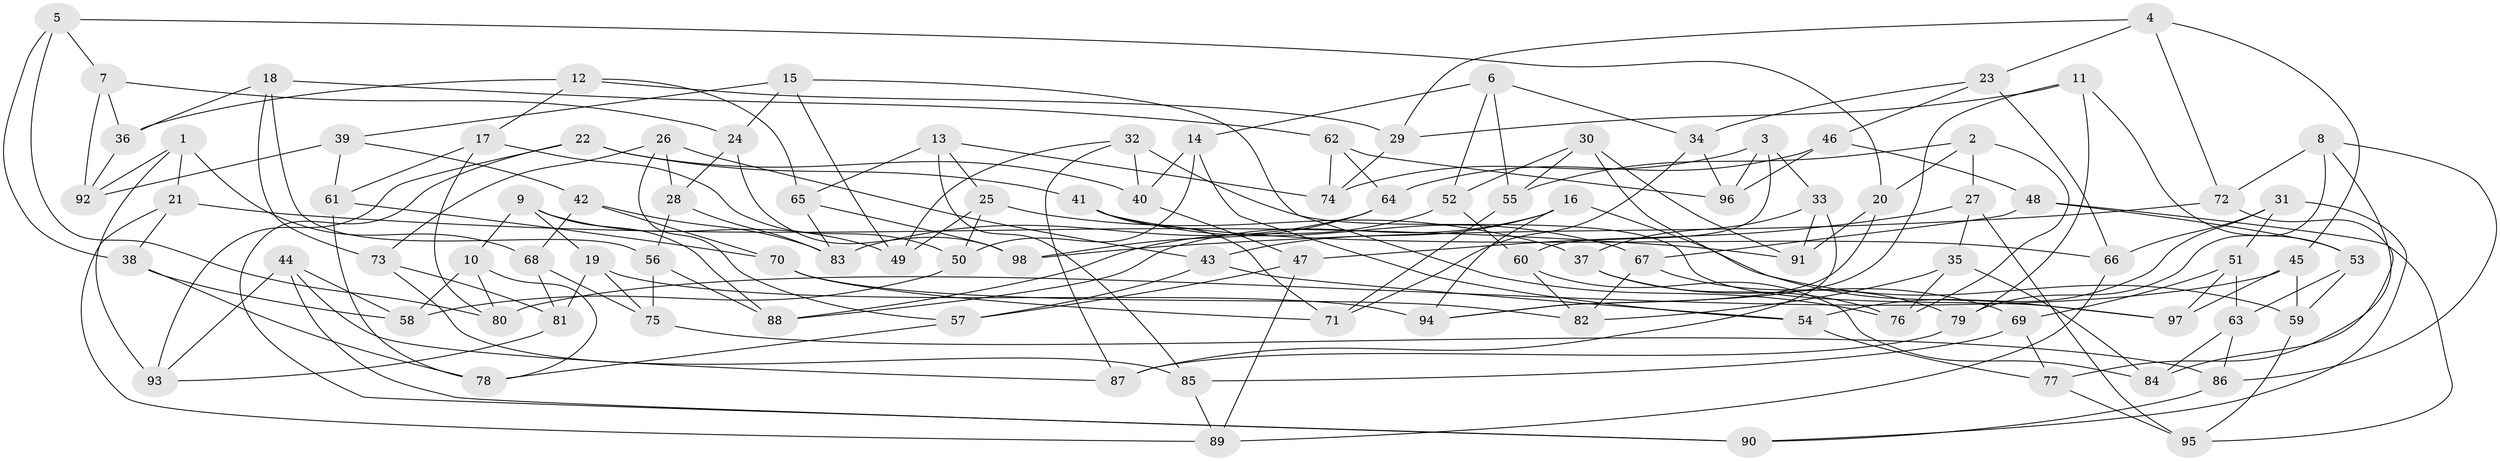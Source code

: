 // coarse degree distribution, {5: 0.13793103448275862, 4: 0.5862068965517241, 3: 0.08620689655172414, 7: 0.034482758620689655, 8: 0.06896551724137931, 9: 0.05172413793103448, 6: 0.034482758620689655}
// Generated by graph-tools (version 1.1) at 2025/04/03/04/25 22:04:00]
// undirected, 98 vertices, 196 edges
graph export_dot {
graph [start="1"]
  node [color=gray90,style=filled];
  1;
  2;
  3;
  4;
  5;
  6;
  7;
  8;
  9;
  10;
  11;
  12;
  13;
  14;
  15;
  16;
  17;
  18;
  19;
  20;
  21;
  22;
  23;
  24;
  25;
  26;
  27;
  28;
  29;
  30;
  31;
  32;
  33;
  34;
  35;
  36;
  37;
  38;
  39;
  40;
  41;
  42;
  43;
  44;
  45;
  46;
  47;
  48;
  49;
  50;
  51;
  52;
  53;
  54;
  55;
  56;
  57;
  58;
  59;
  60;
  61;
  62;
  63;
  64;
  65;
  66;
  67;
  68;
  69;
  70;
  71;
  72;
  73;
  74;
  75;
  76;
  77;
  78;
  79;
  80;
  81;
  82;
  83;
  84;
  85;
  86;
  87;
  88;
  89;
  90;
  91;
  92;
  93;
  94;
  95;
  96;
  97;
  98;
  1 -- 93;
  1 -- 92;
  1 -- 68;
  1 -- 21;
  2 -- 20;
  2 -- 76;
  2 -- 27;
  2 -- 55;
  3 -- 96;
  3 -- 60;
  3 -- 74;
  3 -- 33;
  4 -- 23;
  4 -- 72;
  4 -- 45;
  4 -- 29;
  5 -- 20;
  5 -- 38;
  5 -- 7;
  5 -- 80;
  6 -- 55;
  6 -- 52;
  6 -- 14;
  6 -- 34;
  7 -- 92;
  7 -- 24;
  7 -- 36;
  8 -- 77;
  8 -- 72;
  8 -- 79;
  8 -- 86;
  9 -- 49;
  9 -- 88;
  9 -- 10;
  9 -- 19;
  10 -- 78;
  10 -- 58;
  10 -- 80;
  11 -- 29;
  11 -- 53;
  11 -- 94;
  11 -- 79;
  12 -- 17;
  12 -- 36;
  12 -- 29;
  12 -- 65;
  13 -- 25;
  13 -- 74;
  13 -- 65;
  13 -- 85;
  14 -- 54;
  14 -- 50;
  14 -- 40;
  15 -- 39;
  15 -- 49;
  15 -- 24;
  15 -- 76;
  16 -- 43;
  16 -- 88;
  16 -- 94;
  16 -- 59;
  17 -- 50;
  17 -- 80;
  17 -- 61;
  18 -- 62;
  18 -- 73;
  18 -- 56;
  18 -- 36;
  19 -- 94;
  19 -- 75;
  19 -- 81;
  20 -- 91;
  20 -- 94;
  21 -- 89;
  21 -- 91;
  21 -- 38;
  22 -- 41;
  22 -- 93;
  22 -- 40;
  22 -- 90;
  23 -- 46;
  23 -- 66;
  23 -- 34;
  24 -- 28;
  24 -- 98;
  25 -- 49;
  25 -- 50;
  25 -- 37;
  26 -- 73;
  26 -- 28;
  26 -- 57;
  26 -- 43;
  27 -- 95;
  27 -- 35;
  27 -- 47;
  28 -- 83;
  28 -- 56;
  29 -- 74;
  30 -- 91;
  30 -- 52;
  30 -- 55;
  30 -- 97;
  31 -- 54;
  31 -- 51;
  31 -- 66;
  31 -- 90;
  32 -- 97;
  32 -- 87;
  32 -- 49;
  32 -- 40;
  33 -- 37;
  33 -- 91;
  33 -- 87;
  34 -- 71;
  34 -- 96;
  35 -- 84;
  35 -- 82;
  35 -- 76;
  36 -- 92;
  37 -- 69;
  37 -- 76;
  38 -- 78;
  38 -- 58;
  39 -- 61;
  39 -- 42;
  39 -- 92;
  40 -- 47;
  41 -- 71;
  41 -- 67;
  41 -- 66;
  42 -- 83;
  42 -- 68;
  42 -- 70;
  43 -- 57;
  43 -- 54;
  44 -- 90;
  44 -- 58;
  44 -- 87;
  44 -- 93;
  45 -- 59;
  45 -- 80;
  45 -- 97;
  46 -- 96;
  46 -- 48;
  46 -- 64;
  47 -- 89;
  47 -- 57;
  48 -- 95;
  48 -- 53;
  48 -- 67;
  50 -- 58;
  51 -- 69;
  51 -- 97;
  51 -- 63;
  52 -- 88;
  52 -- 60;
  53 -- 59;
  53 -- 63;
  54 -- 77;
  55 -- 71;
  56 -- 88;
  56 -- 75;
  57 -- 78;
  59 -- 95;
  60 -- 82;
  60 -- 84;
  61 -- 78;
  61 -- 70;
  62 -- 74;
  62 -- 96;
  62 -- 64;
  63 -- 86;
  63 -- 84;
  64 -- 98;
  64 -- 83;
  65 -- 98;
  65 -- 83;
  66 -- 89;
  67 -- 79;
  67 -- 82;
  68 -- 75;
  68 -- 81;
  69 -- 77;
  69 -- 85;
  70 -- 71;
  70 -- 82;
  72 -- 98;
  72 -- 84;
  73 -- 85;
  73 -- 81;
  75 -- 86;
  77 -- 95;
  79 -- 87;
  81 -- 93;
  85 -- 89;
  86 -- 90;
}
